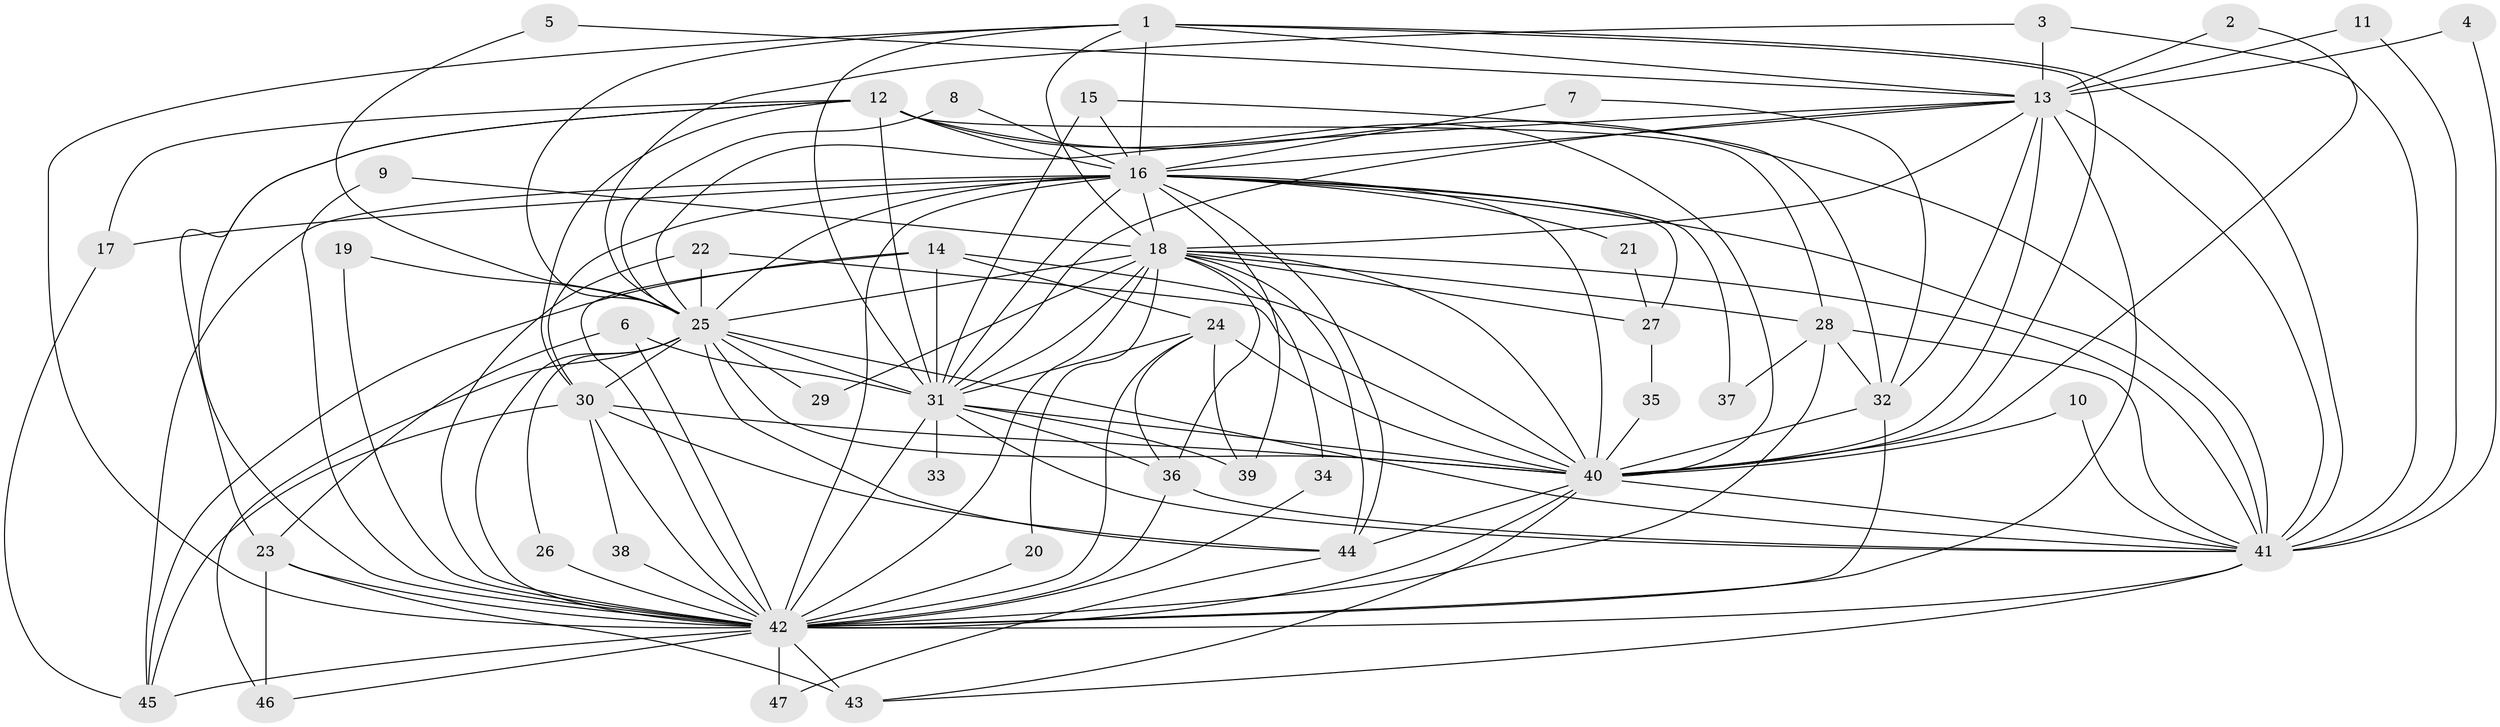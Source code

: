 // original degree distribution, {24: 0.010638297872340425, 11: 0.010638297872340425, 26: 0.010638297872340425, 18: 0.02127659574468085, 16: 0.010638297872340425, 17: 0.010638297872340425, 19: 0.010638297872340425, 23: 0.010638297872340425, 22: 0.010638297872340425, 8: 0.010638297872340425, 5: 0.0425531914893617, 2: 0.5319148936170213, 3: 0.1702127659574468, 4: 0.11702127659574468, 6: 0.02127659574468085}
// Generated by graph-tools (version 1.1) at 2025/49/03/09/25 03:49:43]
// undirected, 47 vertices, 141 edges
graph export_dot {
graph [start="1"]
  node [color=gray90,style=filled];
  1;
  2;
  3;
  4;
  5;
  6;
  7;
  8;
  9;
  10;
  11;
  12;
  13;
  14;
  15;
  16;
  17;
  18;
  19;
  20;
  21;
  22;
  23;
  24;
  25;
  26;
  27;
  28;
  29;
  30;
  31;
  32;
  33;
  34;
  35;
  36;
  37;
  38;
  39;
  40;
  41;
  42;
  43;
  44;
  45;
  46;
  47;
  1 -- 13 [weight=2.0];
  1 -- 16 [weight=1.0];
  1 -- 18 [weight=1.0];
  1 -- 25 [weight=1.0];
  1 -- 31 [weight=1.0];
  1 -- 40 [weight=2.0];
  1 -- 41 [weight=1.0];
  1 -- 42 [weight=2.0];
  2 -- 13 [weight=1.0];
  2 -- 40 [weight=1.0];
  3 -- 13 [weight=1.0];
  3 -- 25 [weight=1.0];
  3 -- 41 [weight=1.0];
  4 -- 13 [weight=1.0];
  4 -- 41 [weight=1.0];
  5 -- 13 [weight=1.0];
  5 -- 25 [weight=1.0];
  6 -- 23 [weight=1.0];
  6 -- 31 [weight=1.0];
  6 -- 42 [weight=1.0];
  7 -- 16 [weight=1.0];
  7 -- 32 [weight=1.0];
  8 -- 16 [weight=1.0];
  8 -- 25 [weight=1.0];
  9 -- 18 [weight=1.0];
  9 -- 42 [weight=1.0];
  10 -- 40 [weight=1.0];
  10 -- 41 [weight=1.0];
  11 -- 13 [weight=1.0];
  11 -- 41 [weight=1.0];
  12 -- 16 [weight=1.0];
  12 -- 17 [weight=1.0];
  12 -- 23 [weight=1.0];
  12 -- 28 [weight=1.0];
  12 -- 30 [weight=1.0];
  12 -- 31 [weight=1.0];
  12 -- 40 [weight=2.0];
  12 -- 41 [weight=1.0];
  12 -- 42 [weight=1.0];
  13 -- 16 [weight=1.0];
  13 -- 18 [weight=1.0];
  13 -- 25 [weight=1.0];
  13 -- 31 [weight=1.0];
  13 -- 32 [weight=1.0];
  13 -- 40 [weight=1.0];
  13 -- 41 [weight=1.0];
  13 -- 42 [weight=2.0];
  14 -- 24 [weight=1.0];
  14 -- 31 [weight=1.0];
  14 -- 40 [weight=1.0];
  14 -- 42 [weight=2.0];
  14 -- 45 [weight=1.0];
  15 -- 16 [weight=1.0];
  15 -- 31 [weight=1.0];
  15 -- 32 [weight=1.0];
  16 -- 17 [weight=2.0];
  16 -- 18 [weight=1.0];
  16 -- 21 [weight=1.0];
  16 -- 25 [weight=1.0];
  16 -- 27 [weight=1.0];
  16 -- 30 [weight=1.0];
  16 -- 31 [weight=1.0];
  16 -- 37 [weight=1.0];
  16 -- 39 [weight=1.0];
  16 -- 40 [weight=1.0];
  16 -- 41 [weight=1.0];
  16 -- 42 [weight=2.0];
  16 -- 44 [weight=1.0];
  16 -- 45 [weight=1.0];
  17 -- 45 [weight=1.0];
  18 -- 20 [weight=1.0];
  18 -- 25 [weight=1.0];
  18 -- 27 [weight=1.0];
  18 -- 28 [weight=1.0];
  18 -- 29 [weight=1.0];
  18 -- 31 [weight=1.0];
  18 -- 34 [weight=1.0];
  18 -- 36 [weight=1.0];
  18 -- 40 [weight=1.0];
  18 -- 41 [weight=1.0];
  18 -- 42 [weight=2.0];
  18 -- 44 [weight=1.0];
  19 -- 25 [weight=1.0];
  19 -- 42 [weight=1.0];
  20 -- 42 [weight=1.0];
  21 -- 27 [weight=1.0];
  22 -- 25 [weight=1.0];
  22 -- 40 [weight=1.0];
  22 -- 42 [weight=1.0];
  23 -- 42 [weight=1.0];
  23 -- 43 [weight=1.0];
  23 -- 46 [weight=1.0];
  24 -- 31 [weight=1.0];
  24 -- 36 [weight=1.0];
  24 -- 39 [weight=1.0];
  24 -- 40 [weight=1.0];
  24 -- 42 [weight=1.0];
  25 -- 26 [weight=1.0];
  25 -- 29 [weight=1.0];
  25 -- 30 [weight=1.0];
  25 -- 31 [weight=1.0];
  25 -- 40 [weight=1.0];
  25 -- 41 [weight=2.0];
  25 -- 42 [weight=3.0];
  25 -- 44 [weight=1.0];
  25 -- 46 [weight=1.0];
  26 -- 42 [weight=2.0];
  27 -- 35 [weight=1.0];
  28 -- 32 [weight=1.0];
  28 -- 37 [weight=1.0];
  28 -- 41 [weight=1.0];
  28 -- 42 [weight=1.0];
  30 -- 38 [weight=1.0];
  30 -- 40 [weight=1.0];
  30 -- 42 [weight=1.0];
  30 -- 44 [weight=1.0];
  30 -- 45 [weight=1.0];
  31 -- 33 [weight=1.0];
  31 -- 36 [weight=1.0];
  31 -- 39 [weight=1.0];
  31 -- 40 [weight=1.0];
  31 -- 41 [weight=1.0];
  31 -- 42 [weight=2.0];
  32 -- 40 [weight=2.0];
  32 -- 42 [weight=1.0];
  34 -- 42 [weight=1.0];
  35 -- 40 [weight=1.0];
  36 -- 41 [weight=1.0];
  36 -- 42 [weight=1.0];
  38 -- 42 [weight=1.0];
  40 -- 41 [weight=1.0];
  40 -- 42 [weight=2.0];
  40 -- 43 [weight=1.0];
  40 -- 44 [weight=1.0];
  41 -- 42 [weight=2.0];
  41 -- 43 [weight=1.0];
  42 -- 43 [weight=2.0];
  42 -- 45 [weight=2.0];
  42 -- 46 [weight=1.0];
  42 -- 47 [weight=1.0];
  44 -- 47 [weight=1.0];
}
